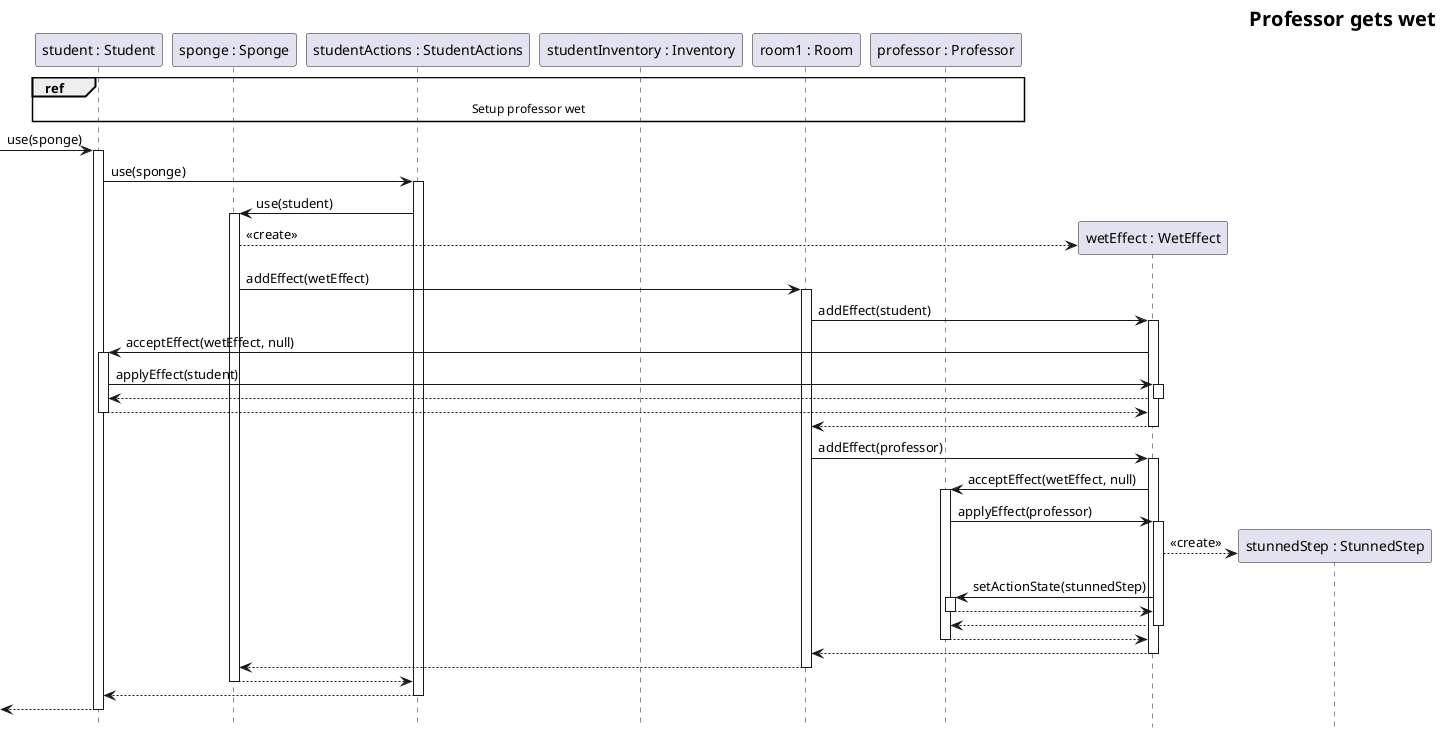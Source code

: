 @startuml ProfessorWet
skinparam headerFontSize 40
skinparam HeaderFontColor #000000
skinparam HeaderFontStyle bold
header Professor gets wet

hide footbox
skinparam HeaderFontSize 20

participant Student as "student : Student"
participant Sponge as "sponge : Sponge"
participant Action as "studentActions : StudentActions"
participant Inventory as "studentInventory : Inventory"
participant Room as "room1 : Room"
participant Professor as "professor : Professor"

ref over Student, Professor : Setup professor wet

-> Student++ : use(sponge)
Student -> Action ++ : use(sponge)
Action -> Sponge++ : use(student)

create RoomEffect as "wetEffect : WetEffect"
Sponge --> RoomEffect: <<create>>
Sponge -> Room++: addEffect(wetEffect)
Room -> RoomEffect ++ : addEffect(student)
RoomEffect -> Student++: acceptEffect(wetEffect, null)
Student -> RoomEffect++: applyEffect(student)

return
return
return


Room -> RoomEffect++: addEffect(professor)
RoomEffect -> Professor++: acceptEffect(wetEffect, null)
Professor -> RoomEffect++: applyEffect(professor)
create State as "stunnedStep : StunnedStep"
RoomEffect --> State: <<create>>
RoomEffect -> Professor++: setActionState(stunnedStep)
' Van-e itt setNextState? Vagy az hogy működik, vagy mi? xd
return
return
return
return

return
return
return
return

@enduml